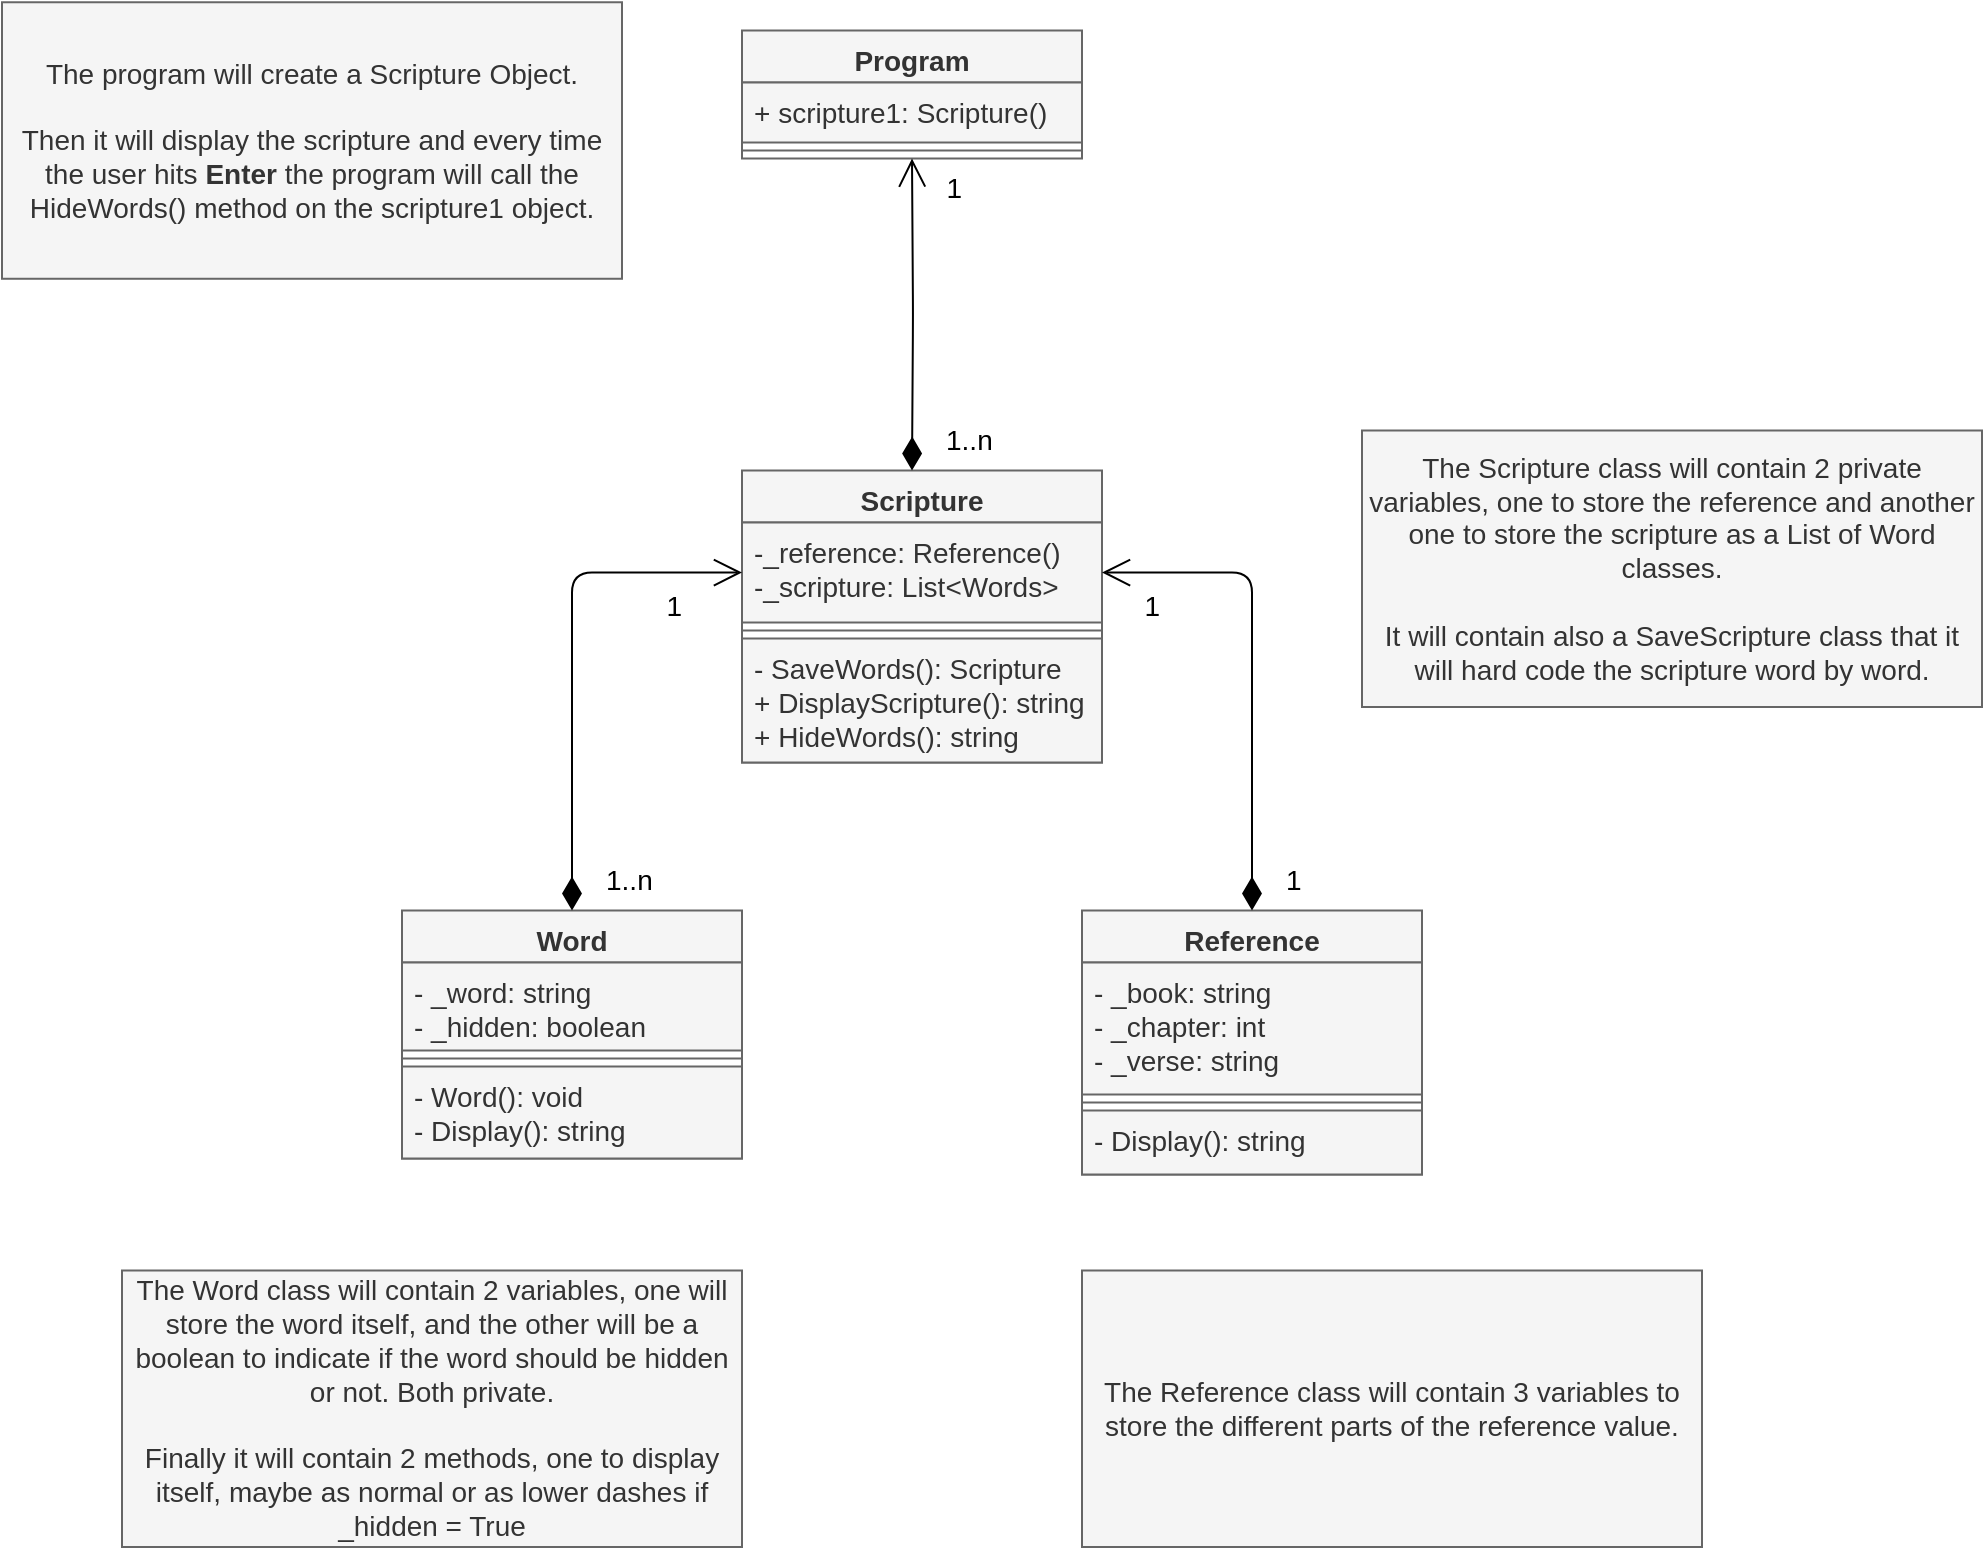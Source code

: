 <mxfile>
    <diagram id="FJXhwHptYgPNuSuxnt-G" name="Page-1">
        <mxGraphModel dx="2250" dy="1013" grid="1" gridSize="10" guides="1" tooltips="1" connect="1" arrows="1" fold="1" page="1" pageScale="1" pageWidth="850" pageHeight="1100" math="0" shadow="0">
            <root>
                <mxCell id="0"/>
                <mxCell id="1" parent="0"/>
                <mxCell id="40" value="Program" style="swimlane;fontStyle=1;align=center;verticalAlign=top;childLayout=stackLayout;horizontal=1;startSize=26;horizontalStack=0;resizeParent=1;resizeParentMax=0;resizeLast=0;collapsible=1;marginBottom=0;fillColor=#f5f5f5;fontColor=#333333;strokeColor=#666666;fontSize=14;" parent="1" vertex="1">
                    <mxGeometry x="-85" y="185.25" width="170" height="64" as="geometry"/>
                </mxCell>
                <mxCell id="41" value="+ scripture1: Scripture()" style="text;strokeColor=#666666;fillColor=#f5f5f5;align=left;verticalAlign=top;spacingLeft=4;spacingRight=4;overflow=hidden;rotatable=0;points=[[0,0.5],[1,0.5]];portConstraint=eastwest;fontColor=#333333;fontSize=14;" parent="40" vertex="1">
                    <mxGeometry y="26" width="170" height="30" as="geometry"/>
                </mxCell>
                <mxCell id="42" value="" style="line;strokeWidth=1;fillColor=none;align=left;verticalAlign=middle;spacingTop=-1;spacingLeft=3;spacingRight=3;rotatable=0;labelPosition=right;points=[];portConstraint=eastwest;strokeColor=inherit;fontSize=14;" parent="40" vertex="1">
                    <mxGeometry y="56" width="170" height="8" as="geometry"/>
                </mxCell>
                <mxCell id="57" value="Scripture" style="swimlane;fontStyle=1;align=center;verticalAlign=top;childLayout=stackLayout;horizontal=1;startSize=26;horizontalStack=0;resizeParent=1;resizeParentMax=0;resizeLast=0;collapsible=1;marginBottom=0;fillColor=#f5f5f5;strokeColor=#666666;fontColor=#333333;fontSize=14;" parent="1" vertex="1">
                    <mxGeometry x="-85" y="405.25" width="180" height="146" as="geometry"/>
                </mxCell>
                <mxCell id="58" value="-_reference: Reference()&#10;-_scripture: List&lt;Words&gt;" style="text;strokeColor=#666666;fillColor=#f5f5f5;align=left;verticalAlign=top;spacingLeft=4;spacingRight=4;overflow=hidden;rotatable=0;points=[[0,0.5],[1,0.5]];portConstraint=eastwest;fontColor=#333333;fontSize=14;" parent="57" vertex="1">
                    <mxGeometry y="26" width="180" height="50" as="geometry"/>
                </mxCell>
                <mxCell id="59" value="" style="line;strokeWidth=1;fillColor=#f5f5f5;align=left;verticalAlign=middle;spacingTop=-1;spacingLeft=3;spacingRight=3;rotatable=0;labelPosition=right;points=[];portConstraint=eastwest;strokeColor=#666666;fontColor=#333333;fontSize=14;" parent="57" vertex="1">
                    <mxGeometry y="76" width="180" height="8" as="geometry"/>
                </mxCell>
                <mxCell id="60" value="- SaveWords(): Scripture&#10;+ DisplayScripture(): string&#10;+ HideWords(): string&#10;" style="text;strokeColor=#666666;fillColor=#f5f5f5;align=left;verticalAlign=top;spacingLeft=4;spacingRight=4;overflow=hidden;rotatable=0;points=[[0,0.5],[1,0.5]];portConstraint=eastwest;fontColor=#333333;fontSize=14;" parent="57" vertex="1">
                    <mxGeometry y="84" width="180" height="62" as="geometry"/>
                </mxCell>
                <mxCell id="65" value="" style="endArrow=open;html=1;endSize=12;startArrow=diamondThin;startSize=14;startFill=1;edgeStyle=orthogonalEdgeStyle;fontSize=14;entryX=0.5;entryY=1;entryDx=0;entryDy=0;" parent="1" edge="1" target="40">
                    <mxGeometry relative="1" as="geometry">
                        <mxPoint y="405.25" as="sourcePoint"/>
                        <mxPoint y="235.25" as="targetPoint"/>
                    </mxGeometry>
                </mxCell>
                <mxCell id="66" value="1..n" style="edgeLabel;resizable=0;html=1;align=left;verticalAlign=top;fontSize=14;" parent="65" connectable="0" vertex="1">
                    <mxGeometry x="-1" relative="1" as="geometry">
                        <mxPoint x="15" y="-30" as="offset"/>
                    </mxGeometry>
                </mxCell>
                <mxCell id="67" value="1" style="edgeLabel;resizable=0;html=1;align=right;verticalAlign=top;fontSize=14;" parent="65" connectable="0" vertex="1">
                    <mxGeometry x="1" relative="1" as="geometry">
                        <mxPoint x="25" as="offset"/>
                    </mxGeometry>
                </mxCell>
                <mxCell id="69" value="Word" style="swimlane;fontStyle=1;align=center;verticalAlign=top;childLayout=stackLayout;horizontal=1;startSize=26;horizontalStack=0;resizeParent=1;resizeParentMax=0;resizeLast=0;collapsible=1;marginBottom=0;fillColor=#f5f5f5;strokeColor=#666666;fontColor=#333333;fontSize=14;" vertex="1" parent="1">
                    <mxGeometry x="-255" y="625.25" width="170" height="124" as="geometry"/>
                </mxCell>
                <mxCell id="70" value="- _word: string&#10;- _hidden: boolean" style="text;strokeColor=#666666;fillColor=#f5f5f5;align=left;verticalAlign=top;spacingLeft=4;spacingRight=4;overflow=hidden;rotatable=0;points=[[0,0.5],[1,0.5]];portConstraint=eastwest;fontColor=#333333;fontSize=14;" vertex="1" parent="69">
                    <mxGeometry y="26" width="170" height="44" as="geometry"/>
                </mxCell>
                <mxCell id="71" value="" style="line;strokeWidth=1;fillColor=#f5f5f5;align=left;verticalAlign=middle;spacingTop=-1;spacingLeft=3;spacingRight=3;rotatable=0;labelPosition=right;points=[];portConstraint=eastwest;strokeColor=#666666;fontColor=#333333;fontSize=14;" vertex="1" parent="69">
                    <mxGeometry y="70" width="170" height="8" as="geometry"/>
                </mxCell>
                <mxCell id="72" value="- Word(): void&#10;- Display(): string" style="text;strokeColor=#666666;fillColor=#f5f5f5;align=left;verticalAlign=top;spacingLeft=4;spacingRight=4;overflow=hidden;rotatable=0;points=[[0,0.5],[1,0.5]];portConstraint=eastwest;fontColor=#333333;fontSize=14;" vertex="1" parent="69">
                    <mxGeometry y="78" width="170" height="46" as="geometry"/>
                </mxCell>
                <mxCell id="74" value="Reference" style="swimlane;fontStyle=1;align=center;verticalAlign=top;childLayout=stackLayout;horizontal=1;startSize=26;horizontalStack=0;resizeParent=1;resizeParentMax=0;resizeLast=0;collapsible=1;marginBottom=0;fillColor=#f5f5f5;strokeColor=#666666;fontColor=#333333;fontSize=14;" vertex="1" parent="1">
                    <mxGeometry x="85" y="625.25" width="170" height="132" as="geometry"/>
                </mxCell>
                <mxCell id="75" value="- _book: string&#10;- _chapter: int&#10;- _verse: string" style="text;strokeColor=#666666;fillColor=#f5f5f5;align=left;verticalAlign=top;spacingLeft=4;spacingRight=4;overflow=hidden;rotatable=0;points=[[0,0.5],[1,0.5]];portConstraint=eastwest;fontColor=#333333;fontSize=14;fontStyle=0" vertex="1" parent="74">
                    <mxGeometry y="26" width="170" height="66" as="geometry"/>
                </mxCell>
                <mxCell id="76" value="" style="line;strokeWidth=1;fillColor=#f5f5f5;align=left;verticalAlign=middle;spacingTop=-1;spacingLeft=3;spacingRight=3;rotatable=0;labelPosition=right;points=[];portConstraint=eastwest;strokeColor=#666666;fontColor=#333333;fontSize=14;" vertex="1" parent="74">
                    <mxGeometry y="92" width="170" height="8" as="geometry"/>
                </mxCell>
                <mxCell id="77" value="- Display(): string" style="text;strokeColor=#666666;fillColor=#f5f5f5;align=left;verticalAlign=top;spacingLeft=4;spacingRight=4;overflow=hidden;rotatable=0;points=[[0,0.5],[1,0.5]];portConstraint=eastwest;fontColor=#333333;fontSize=14;" vertex="1" parent="74">
                    <mxGeometry y="100" width="170" height="32" as="geometry"/>
                </mxCell>
                <mxCell id="80" value="The Word class will contain 2 variables, one will store the word itself, and the other will be a boolean to indicate if the word should be hidden or not. Both private.&lt;br&gt;&lt;br&gt;Finally it will contain 2 methods, one to display itself, maybe as normal or as lower dashes if _hidden = True" style="whiteSpace=wrap;html=1;fontSize=14;fillColor=#f5f5f5;strokeColor=#666666;fontColor=#333333;" vertex="1" parent="1">
                    <mxGeometry x="-395" y="805.25" width="310" height="138.25" as="geometry"/>
                </mxCell>
                <mxCell id="82" value="The Reference class will contain 3 variables to store the different parts of the reference value." style="whiteSpace=wrap;html=1;fontSize=14;fillColor=#f5f5f5;strokeColor=#666666;fontColor=#333333;" vertex="1" parent="1">
                    <mxGeometry x="85" y="805.25" width="310" height="138.25" as="geometry"/>
                </mxCell>
                <mxCell id="83" value="The Scripture class will contain 2 private variables, one to store the reference and another one to store the scripture as a List of Word classes.&lt;br&gt;&lt;br&gt;It will contain also a SaveScripture class that it will hard code the scripture word by word." style="whiteSpace=wrap;html=1;fontSize=14;fillColor=#f5f5f5;strokeColor=#666666;fontColor=#333333;" vertex="1" parent="1">
                    <mxGeometry x="225" y="385.25" width="310" height="138.25" as="geometry"/>
                </mxCell>
                <mxCell id="87" value="" style="endArrow=open;html=1;endSize=12;startArrow=diamondThin;startSize=14;startFill=1;edgeStyle=orthogonalEdgeStyle;fontSize=14;entryX=1;entryY=0.5;entryDx=0;entryDy=0;exitX=0.5;exitY=0;exitDx=0;exitDy=0;" edge="1" parent="1" source="74" target="58">
                    <mxGeometry x="-0.038" relative="1" as="geometry">
                        <mxPoint x="215" y="655.25" as="sourcePoint"/>
                        <mxPoint x="-75" y="483.25" as="targetPoint"/>
                        <mxPoint as="offset"/>
                    </mxGeometry>
                </mxCell>
                <mxCell id="88" value="1" style="edgeLabel;resizable=0;html=1;align=left;verticalAlign=top;fontSize=14;" connectable="0" vertex="1" parent="87">
                    <mxGeometry x="-1" relative="1" as="geometry">
                        <mxPoint x="15" y="-30" as="offset"/>
                    </mxGeometry>
                </mxCell>
                <mxCell id="89" value="1" style="edgeLabel;resizable=0;html=1;align=right;verticalAlign=top;fontSize=14;" connectable="0" vertex="1" parent="87">
                    <mxGeometry x="1" relative="1" as="geometry">
                        <mxPoint x="30" y="2" as="offset"/>
                    </mxGeometry>
                </mxCell>
                <mxCell id="92" value="" style="endArrow=open;html=1;endSize=12;startArrow=diamondThin;startSize=14;startFill=1;edgeStyle=orthogonalEdgeStyle;fontSize=14;entryX=0;entryY=0.5;entryDx=0;entryDy=0;exitX=0.5;exitY=0;exitDx=0;exitDy=0;" edge="1" parent="1" source="69" target="58">
                    <mxGeometry x="-0.038" relative="1" as="geometry">
                        <mxPoint x="-265" y="667.25" as="sourcePoint"/>
                        <mxPoint x="-150" y="475.25" as="targetPoint"/>
                        <mxPoint as="offset"/>
                    </mxGeometry>
                </mxCell>
                <mxCell id="93" value="1..n" style="edgeLabel;resizable=0;html=1;align=left;verticalAlign=top;fontSize=14;" connectable="0" vertex="1" parent="92">
                    <mxGeometry x="-1" relative="1" as="geometry">
                        <mxPoint x="15" y="-30" as="offset"/>
                    </mxGeometry>
                </mxCell>
                <mxCell id="94" value="1" style="edgeLabel;resizable=0;html=1;align=right;verticalAlign=top;fontSize=14;" connectable="0" vertex="1" parent="92">
                    <mxGeometry x="1" relative="1" as="geometry">
                        <mxPoint x="-30" y="2" as="offset"/>
                    </mxGeometry>
                </mxCell>
                <mxCell id="95" value="The program will create a Scripture Object.&lt;br&gt;&lt;br&gt;Then it will display the scripture and every time the user hits &lt;b&gt;Enter &lt;/b&gt;the program will call the HideWords() method on the scripture1 object." style="whiteSpace=wrap;html=1;fontSize=14;fillColor=#f5f5f5;strokeColor=#666666;fontColor=#333333;" vertex="1" parent="1">
                    <mxGeometry x="-455" y="171.13" width="310" height="138.25" as="geometry"/>
                </mxCell>
            </root>
        </mxGraphModel>
    </diagram>
</mxfile>